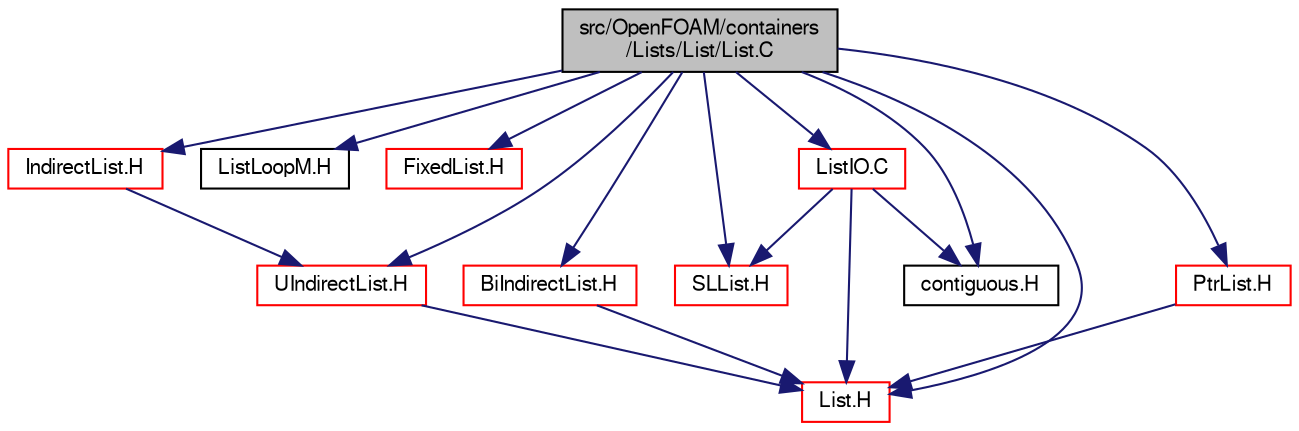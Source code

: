 digraph "src/OpenFOAM/containers/Lists/List/List.C"
{
  bgcolor="transparent";
  edge [fontname="FreeSans",fontsize="10",labelfontname="FreeSans",labelfontsize="10"];
  node [fontname="FreeSans",fontsize="10",shape=record];
  Node0 [label="src/OpenFOAM/containers\l/Lists/List/List.C",height=0.2,width=0.4,color="black", fillcolor="grey75", style="filled", fontcolor="black"];
  Node0 -> Node1 [color="midnightblue",fontsize="10",style="solid",fontname="FreeSans"];
  Node1 [label="List.H",height=0.2,width=0.4,color="red",URL="$a08666.html"];
  Node0 -> Node48 [color="midnightblue",fontsize="10",style="solid",fontname="FreeSans"];
  Node48 [label="ListLoopM.H",height=0.2,width=0.4,color="black",URL="$a08675.html",tooltip="List<T> is a 1D vector of objects of type T, where the size of the vector is known and used for subsc..."];
  Node0 -> Node49 [color="midnightblue",fontsize="10",style="solid",fontname="FreeSans"];
  Node49 [label="FixedList.H",height=0.2,width=0.4,color="red",URL="$a08642.html"];
  Node0 -> Node62 [color="midnightblue",fontsize="10",style="solid",fontname="FreeSans"];
  Node62 [label="PtrList.H",height=0.2,width=0.4,color="red",URL="$a08717.html"];
  Node62 -> Node1 [color="midnightblue",fontsize="10",style="solid",fontname="FreeSans"];
  Node0 -> Node57 [color="midnightblue",fontsize="10",style="solid",fontname="FreeSans"];
  Node57 [label="SLList.H",height=0.2,width=0.4,color="red",URL="$a08588.html"];
  Node0 -> Node67 [color="midnightblue",fontsize="10",style="solid",fontname="FreeSans"];
  Node67 [label="IndirectList.H",height=0.2,width=0.4,color="red",URL="$a08657.html"];
  Node67 -> Node68 [color="midnightblue",fontsize="10",style="solid",fontname="FreeSans"];
  Node68 [label="UIndirectList.H",height=0.2,width=0.4,color="red",URL="$a08747.html"];
  Node68 -> Node1 [color="midnightblue",fontsize="10",style="solid",fontname="FreeSans"];
  Node0 -> Node68 [color="midnightblue",fontsize="10",style="solid",fontname="FreeSans"];
  Node0 -> Node71 [color="midnightblue",fontsize="10",style="solid",fontname="FreeSans"];
  Node71 [label="BiIndirectList.H",height=0.2,width=0.4,color="red",URL="$a08597.html"];
  Node71 -> Node1 [color="midnightblue",fontsize="10",style="solid",fontname="FreeSans"];
  Node0 -> Node61 [color="midnightblue",fontsize="10",style="solid",fontname="FreeSans"];
  Node61 [label="contiguous.H",height=0.2,width=0.4,color="black",URL="$a12185.html",tooltip="Template function to specify if the data of a type are contiguous. "];
  Node0 -> Node73 [color="midnightblue",fontsize="10",style="solid",fontname="FreeSans"];
  Node73 [label="ListIO.C",height=0.2,width=0.4,color="red",URL="$a08672.html"];
  Node73 -> Node1 [color="midnightblue",fontsize="10",style="solid",fontname="FreeSans"];
  Node73 -> Node57 [color="midnightblue",fontsize="10",style="solid",fontname="FreeSans"];
  Node73 -> Node61 [color="midnightblue",fontsize="10",style="solid",fontname="FreeSans"];
}
